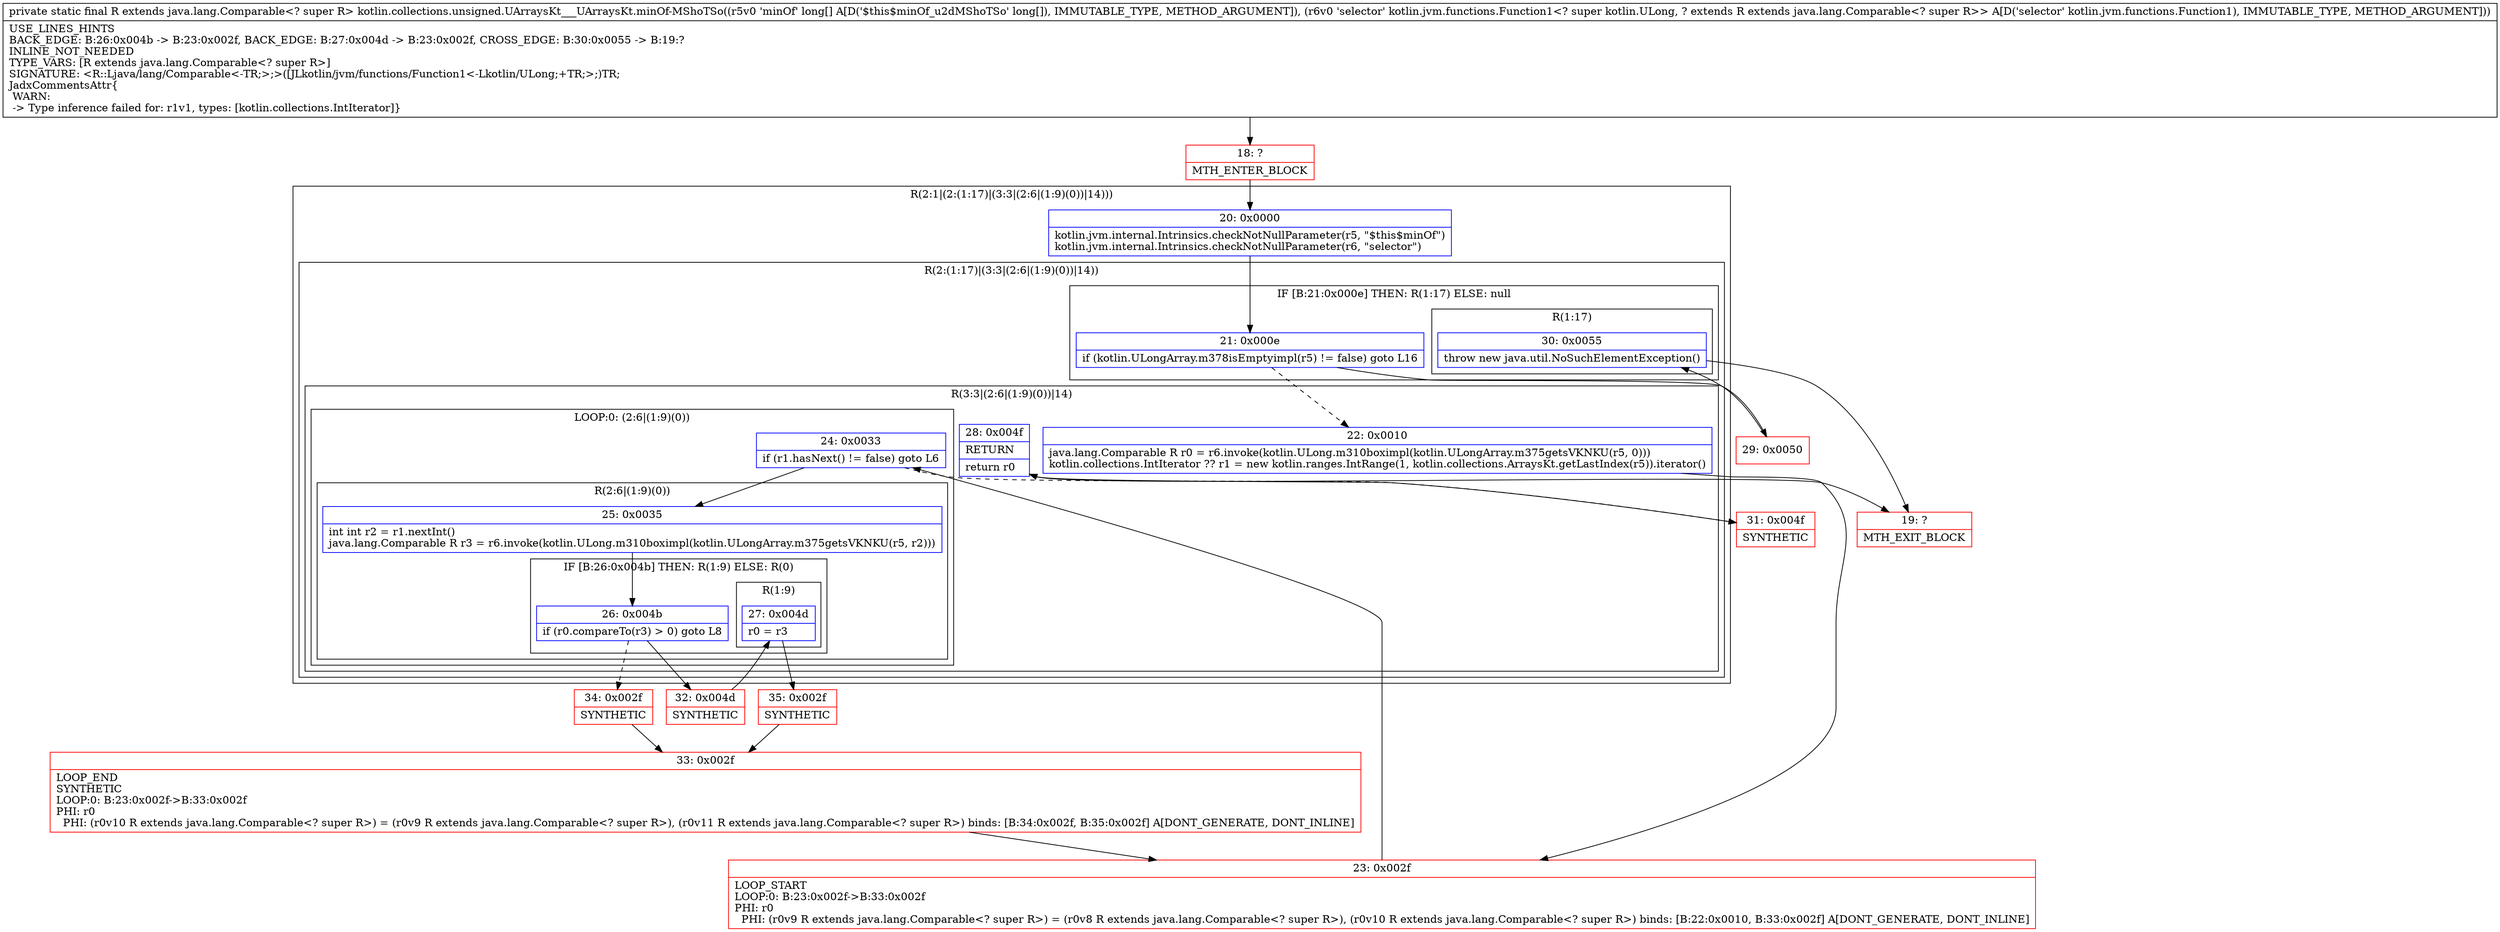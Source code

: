 digraph "CFG forkotlin.collections.unsigned.UArraysKt___UArraysKt.minOf\-MShoTSo([JLkotlin\/jvm\/functions\/Function1;)Ljava\/lang\/Comparable;" {
subgraph cluster_Region_1058321200 {
label = "R(2:1|(2:(1:17)|(3:3|(2:6|(1:9)(0))|14)))";
node [shape=record,color=blue];
Node_20 [shape=record,label="{20\:\ 0x0000|kotlin.jvm.internal.Intrinsics.checkNotNullParameter(r5, \"$this$minOf\")\lkotlin.jvm.internal.Intrinsics.checkNotNullParameter(r6, \"selector\")\l}"];
subgraph cluster_Region_1701661502 {
label = "R(2:(1:17)|(3:3|(2:6|(1:9)(0))|14))";
node [shape=record,color=blue];
subgraph cluster_IfRegion_724614264 {
label = "IF [B:21:0x000e] THEN: R(1:17) ELSE: null";
node [shape=record,color=blue];
Node_21 [shape=record,label="{21\:\ 0x000e|if (kotlin.ULongArray.m378isEmptyimpl(r5) != false) goto L16\l}"];
subgraph cluster_Region_669193500 {
label = "R(1:17)";
node [shape=record,color=blue];
Node_30 [shape=record,label="{30\:\ 0x0055|throw new java.util.NoSuchElementException()\l}"];
}
}
subgraph cluster_Region_1550354496 {
label = "R(3:3|(2:6|(1:9)(0))|14)";
node [shape=record,color=blue];
Node_22 [shape=record,label="{22\:\ 0x0010|java.lang.Comparable R r0 = r6.invoke(kotlin.ULong.m310boximpl(kotlin.ULongArray.m375getsVKNKU(r5, 0)))\lkotlin.collections.IntIterator ?? r1 = new kotlin.ranges.IntRange(1, kotlin.collections.ArraysKt.getLastIndex(r5)).iterator()\l}"];
subgraph cluster_LoopRegion_1248560763 {
label = "LOOP:0: (2:6|(1:9)(0))";
node [shape=record,color=blue];
Node_24 [shape=record,label="{24\:\ 0x0033|if (r1.hasNext() != false) goto L6\l}"];
subgraph cluster_Region_1381576190 {
label = "R(2:6|(1:9)(0))";
node [shape=record,color=blue];
Node_25 [shape=record,label="{25\:\ 0x0035|int int r2 = r1.nextInt()\ljava.lang.Comparable R r3 = r6.invoke(kotlin.ULong.m310boximpl(kotlin.ULongArray.m375getsVKNKU(r5, r2)))\l}"];
subgraph cluster_IfRegion_1387921665 {
label = "IF [B:26:0x004b] THEN: R(1:9) ELSE: R(0)";
node [shape=record,color=blue];
Node_26 [shape=record,label="{26\:\ 0x004b|if (r0.compareTo(r3) \> 0) goto L8\l}"];
subgraph cluster_Region_968088982 {
label = "R(1:9)";
node [shape=record,color=blue];
Node_27 [shape=record,label="{27\:\ 0x004d|r0 = r3\l}"];
}
subgraph cluster_Region_1039450083 {
label = "R(0)";
node [shape=record,color=blue];
}
}
}
}
Node_28 [shape=record,label="{28\:\ 0x004f|RETURN\l|return r0\l}"];
}
}
}
Node_18 [shape=record,color=red,label="{18\:\ ?|MTH_ENTER_BLOCK\l}"];
Node_23 [shape=record,color=red,label="{23\:\ 0x002f|LOOP_START\lLOOP:0: B:23:0x002f\-\>B:33:0x002f\lPHI: r0 \l  PHI: (r0v9 R extends java.lang.Comparable\<? super R\>) = (r0v8 R extends java.lang.Comparable\<? super R\>), (r0v10 R extends java.lang.Comparable\<? super R\>) binds: [B:22:0x0010, B:33:0x002f] A[DONT_GENERATE, DONT_INLINE]\l}"];
Node_32 [shape=record,color=red,label="{32\:\ 0x004d|SYNTHETIC\l}"];
Node_35 [shape=record,color=red,label="{35\:\ 0x002f|SYNTHETIC\l}"];
Node_33 [shape=record,color=red,label="{33\:\ 0x002f|LOOP_END\lSYNTHETIC\lLOOP:0: B:23:0x002f\-\>B:33:0x002f\lPHI: r0 \l  PHI: (r0v10 R extends java.lang.Comparable\<? super R\>) = (r0v9 R extends java.lang.Comparable\<? super R\>), (r0v11 R extends java.lang.Comparable\<? super R\>) binds: [B:34:0x002f, B:35:0x002f] A[DONT_GENERATE, DONT_INLINE]\l}"];
Node_34 [shape=record,color=red,label="{34\:\ 0x002f|SYNTHETIC\l}"];
Node_31 [shape=record,color=red,label="{31\:\ 0x004f|SYNTHETIC\l}"];
Node_19 [shape=record,color=red,label="{19\:\ ?|MTH_EXIT_BLOCK\l}"];
Node_29 [shape=record,color=red,label="{29\:\ 0x0050}"];
MethodNode[shape=record,label="{private static final R extends java.lang.Comparable\<? super R\> kotlin.collections.unsigned.UArraysKt___UArraysKt.minOf\-MShoTSo((r5v0 'minOf' long[] A[D('$this$minOf_u2dMShoTSo' long[]), IMMUTABLE_TYPE, METHOD_ARGUMENT]), (r6v0 'selector' kotlin.jvm.functions.Function1\<? super kotlin.ULong, ? extends R extends java.lang.Comparable\<? super R\>\> A[D('selector' kotlin.jvm.functions.Function1), IMMUTABLE_TYPE, METHOD_ARGUMENT]))  | USE_LINES_HINTS\lBACK_EDGE: B:26:0x004b \-\> B:23:0x002f, BACK_EDGE: B:27:0x004d \-\> B:23:0x002f, CROSS_EDGE: B:30:0x0055 \-\> B:19:?\lINLINE_NOT_NEEDED\lTYPE_VARS: [R extends java.lang.Comparable\<? super R\>]\lSIGNATURE: \<R::Ljava\/lang\/Comparable\<\-TR;\>;\>([JLkotlin\/jvm\/functions\/Function1\<\-Lkotlin\/ULong;+TR;\>;)TR;\lJadxCommentsAttr\{\l WARN: \l \-\> Type inference failed for: r1v1, types: [kotlin.collections.IntIterator]\}\l}"];
MethodNode -> Node_18;Node_20 -> Node_21;
Node_21 -> Node_22[style=dashed];
Node_21 -> Node_29;
Node_30 -> Node_19;
Node_22 -> Node_23;
Node_24 -> Node_25;
Node_24 -> Node_31[style=dashed];
Node_25 -> Node_26;
Node_26 -> Node_32;
Node_26 -> Node_34[style=dashed];
Node_27 -> Node_35;
Node_28 -> Node_19;
Node_18 -> Node_20;
Node_23 -> Node_24;
Node_32 -> Node_27;
Node_35 -> Node_33;
Node_33 -> Node_23;
Node_34 -> Node_33;
Node_31 -> Node_28;
Node_29 -> Node_30;
}

